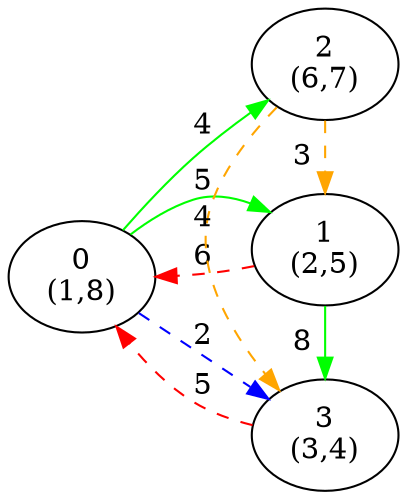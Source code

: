 digraph G {
ranksep = "equally";
rankdir = LR;
{rank = same; "0
(1,8)"; };
{rank = same; "1
(2,5)"; "2
(6,7)"; "3
(3,4)"; };
{rank = same; };
"0
(1,8)"->"1
(2,5)"[label="5" color = "green"];
"0
(1,8)"->"2
(6,7)"[label="4" color = "green"];
"0
(1,8)"->"3
(3,4)"[label="2" color = "blue" style = "dashed"];
"1
(2,5)"->"0
(1,8)"[label="6" color = "red" style = "dashed"];
"1
(2,5)"->"3
(3,4)"[label="8" color = "green"];
"2
(6,7)"->"1
(2,5)"[label="3" color = "orange" style = "dashed"];
"2
(6,7)"->"3
(3,4)"[label="4" color = "orange" style = "dashed"];
"3
(3,4)"->"0
(1,8)"[label="5" color = "red" style = "dashed"];
}

